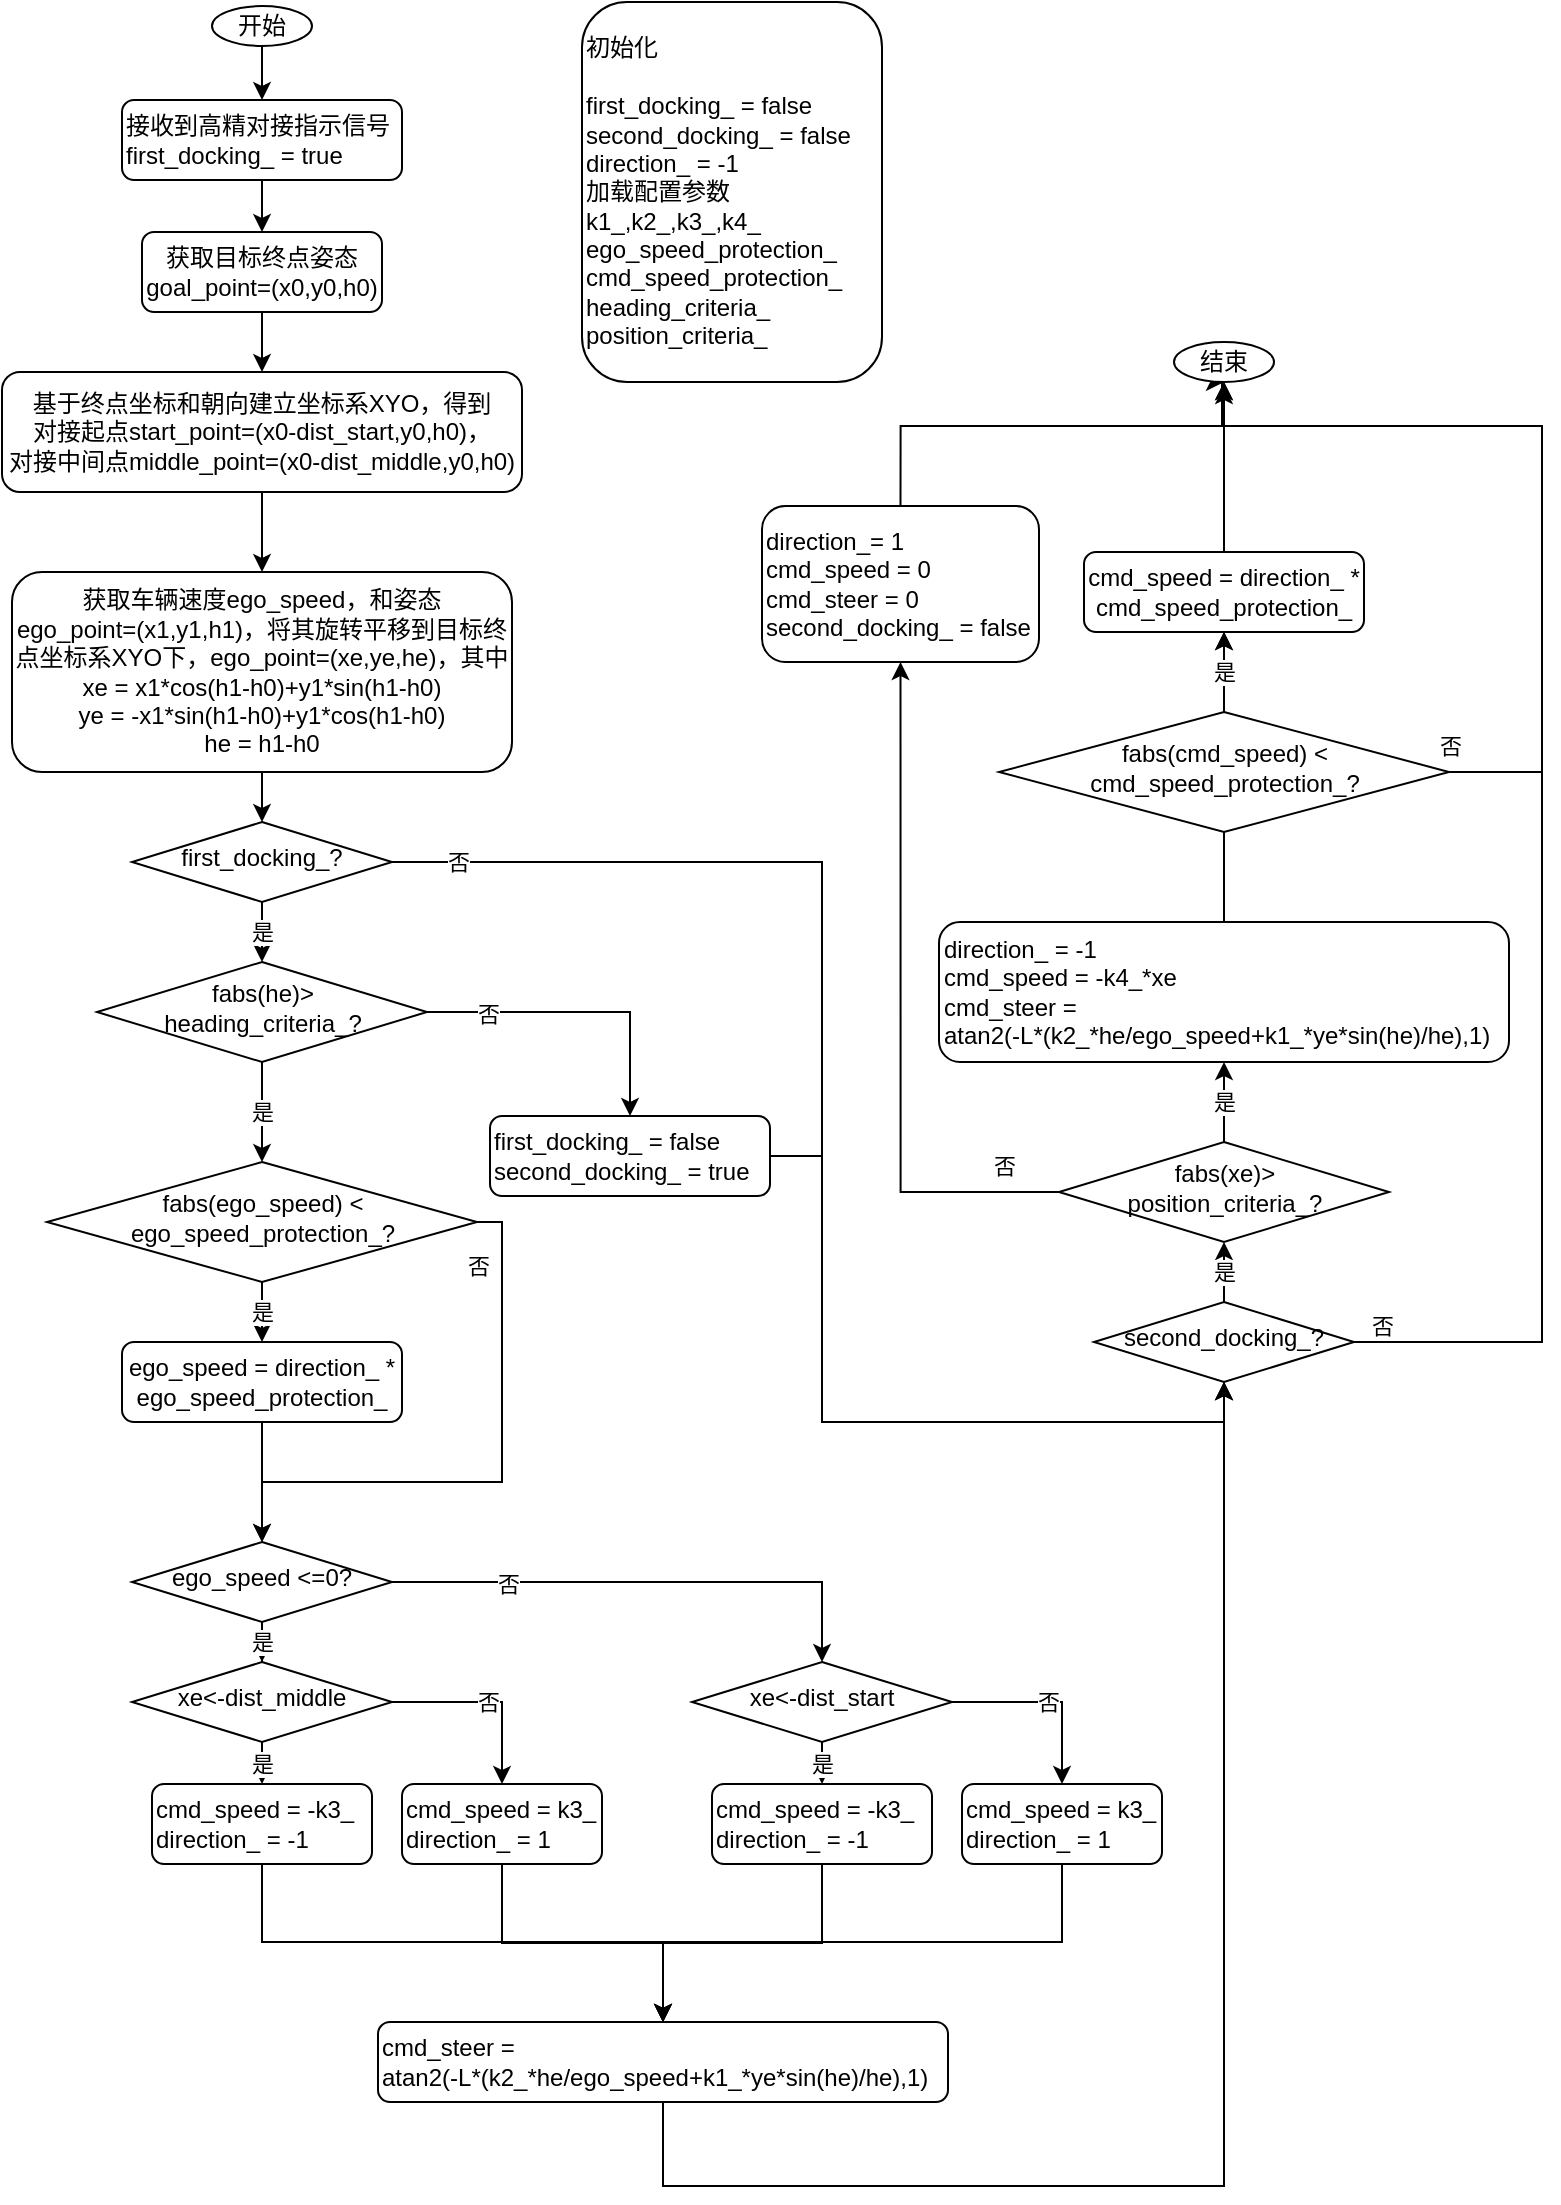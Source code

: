 <mxfile version="20.2.0" type="github">
  <diagram id="C5RBs43oDa-KdzZeNtuy" name="Page-1">
    <mxGraphModel dx="1514" dy="859" grid="1" gridSize="10" guides="1" tooltips="1" connect="1" arrows="1" fold="1" page="1" pageScale="1" pageWidth="827" pageHeight="1169" math="0" shadow="0">
      <root>
        <mxCell id="WIyWlLk6GJQsqaUBKTNV-0" />
        <mxCell id="WIyWlLk6GJQsqaUBKTNV-1" parent="WIyWlLk6GJQsqaUBKTNV-0" />
        <mxCell id="S02CySSfXvLz46jKatXd-33" style="edgeStyle=orthogonalEdgeStyle;rounded=0;orthogonalLoop=1;jettySize=auto;html=1;exitX=0.5;exitY=1;exitDx=0;exitDy=0;" edge="1" parent="WIyWlLk6GJQsqaUBKTNV-1" source="WIyWlLk6GJQsqaUBKTNV-3" target="WIyWlLk6GJQsqaUBKTNV-7">
          <mxGeometry relative="1" as="geometry" />
        </mxCell>
        <mxCell id="WIyWlLk6GJQsqaUBKTNV-3" value="获取目标终点姿态goal_point=(x0,y0,h0)" style="rounded=1;whiteSpace=wrap;html=1;fontSize=12;glass=0;strokeWidth=1;shadow=0;" parent="WIyWlLk6GJQsqaUBKTNV-1" vertex="1">
          <mxGeometry x="100" y="143" width="120" height="40" as="geometry" />
        </mxCell>
        <mxCell id="S02CySSfXvLz46jKatXd-34" style="edgeStyle=orthogonalEdgeStyle;rounded=0;orthogonalLoop=1;jettySize=auto;html=1;" edge="1" parent="WIyWlLk6GJQsqaUBKTNV-1" source="WIyWlLk6GJQsqaUBKTNV-7" target="S02CySSfXvLz46jKatXd-3">
          <mxGeometry relative="1" as="geometry" />
        </mxCell>
        <mxCell id="WIyWlLk6GJQsqaUBKTNV-7" value="基于终点坐标和朝向建立坐标系XYO，得到&lt;br&gt;对接起点start_point=(x0-dist_start,y0,h0)，&lt;br&gt;对接中间点middle_point=(x0-dist_middle,y0,h0)" style="rounded=1;whiteSpace=wrap;html=1;fontSize=12;glass=0;strokeWidth=1;shadow=0;" parent="WIyWlLk6GJQsqaUBKTNV-1" vertex="1">
          <mxGeometry x="30" y="213" width="260" height="60" as="geometry" />
        </mxCell>
        <mxCell id="S02CySSfXvLz46jKatXd-36" value="是" style="edgeStyle=orthogonalEdgeStyle;rounded=0;orthogonalLoop=1;jettySize=auto;html=1;entryX=0.5;entryY=0;entryDx=0;entryDy=0;" edge="1" parent="WIyWlLk6GJQsqaUBKTNV-1" source="S02CySSfXvLz46jKatXd-0" target="S02CySSfXvLz46jKatXd-5">
          <mxGeometry relative="1" as="geometry" />
        </mxCell>
        <mxCell id="S02CySSfXvLz46jKatXd-76" style="edgeStyle=orthogonalEdgeStyle;rounded=0;orthogonalLoop=1;jettySize=auto;html=1;exitX=1;exitY=0.5;exitDx=0;exitDy=0;entryX=0.5;entryY=1;entryDx=0;entryDy=0;" edge="1" parent="WIyWlLk6GJQsqaUBKTNV-1" source="S02CySSfXvLz46jKatXd-0" target="S02CySSfXvLz46jKatXd-22">
          <mxGeometry relative="1" as="geometry">
            <Array as="points">
              <mxPoint x="440" y="458" />
              <mxPoint x="440" y="738" />
              <mxPoint x="641" y="738" />
            </Array>
          </mxGeometry>
        </mxCell>
        <mxCell id="S02CySSfXvLz46jKatXd-81" value="否" style="edgeLabel;html=1;align=center;verticalAlign=middle;resizable=0;points=[];" vertex="1" connectable="0" parent="S02CySSfXvLz46jKatXd-76">
          <mxGeometry x="-0.908" relative="1" as="geometry">
            <mxPoint as="offset" />
          </mxGeometry>
        </mxCell>
        <mxCell id="S02CySSfXvLz46jKatXd-0" value="first_docking_?" style="rhombus;whiteSpace=wrap;html=1;shadow=0;fontFamily=Helvetica;fontSize=12;align=center;strokeWidth=1;spacing=6;spacingTop=-4;" vertex="1" parent="WIyWlLk6GJQsqaUBKTNV-1">
          <mxGeometry x="95" y="438" width="130" height="40" as="geometry" />
        </mxCell>
        <mxCell id="S02CySSfXvLz46jKatXd-90" style="edgeStyle=orthogonalEdgeStyle;rounded=0;orthogonalLoop=1;jettySize=auto;html=1;entryX=0.5;entryY=0;entryDx=0;entryDy=0;" edge="1" parent="WIyWlLk6GJQsqaUBKTNV-1" source="S02CySSfXvLz46jKatXd-1" target="S02CySSfXvLz46jKatXd-88">
          <mxGeometry relative="1" as="geometry" />
        </mxCell>
        <mxCell id="S02CySSfXvLz46jKatXd-1" value="开始" style="ellipse;whiteSpace=wrap;html=1;" vertex="1" parent="WIyWlLk6GJQsqaUBKTNV-1">
          <mxGeometry x="135" y="30" width="50" height="20" as="geometry" />
        </mxCell>
        <mxCell id="S02CySSfXvLz46jKatXd-35" style="edgeStyle=orthogonalEdgeStyle;rounded=0;orthogonalLoop=1;jettySize=auto;html=1;" edge="1" parent="WIyWlLk6GJQsqaUBKTNV-1" source="S02CySSfXvLz46jKatXd-3" target="S02CySSfXvLz46jKatXd-0">
          <mxGeometry relative="1" as="geometry" />
        </mxCell>
        <mxCell id="S02CySSfXvLz46jKatXd-3" value="获取车辆速度ego_speed，和姿态&lt;br&gt;ego_point=(x1,y1,h1)，将其旋转平移到目标终点坐标系XYO下，ego_point=(xe,ye,he)，其中&lt;br&gt;xe = x1*cos(h1-h0)+y1*sin(h1-h0)&lt;br&gt;ye = -x1*sin(h1-h0)+y1*cos(h1-h0)&lt;br&gt;he = h1-h0" style="rounded=1;whiteSpace=wrap;html=1;fontSize=12;glass=0;strokeWidth=1;shadow=0;" vertex="1" parent="WIyWlLk6GJQsqaUBKTNV-1">
          <mxGeometry x="35" y="313" width="250" height="100" as="geometry" />
        </mxCell>
        <mxCell id="S02CySSfXvLz46jKatXd-37" value="是" style="edgeStyle=orthogonalEdgeStyle;rounded=0;orthogonalLoop=1;jettySize=auto;html=1;" edge="1" parent="WIyWlLk6GJQsqaUBKTNV-1" source="S02CySSfXvLz46jKatXd-5" target="S02CySSfXvLz46jKatXd-17">
          <mxGeometry relative="1" as="geometry" />
        </mxCell>
        <mxCell id="S02CySSfXvLz46jKatXd-55" style="edgeStyle=orthogonalEdgeStyle;rounded=0;orthogonalLoop=1;jettySize=auto;html=1;exitX=1;exitY=0.5;exitDx=0;exitDy=0;" edge="1" parent="WIyWlLk6GJQsqaUBKTNV-1" source="S02CySSfXvLz46jKatXd-5" target="S02CySSfXvLz46jKatXd-21">
          <mxGeometry relative="1" as="geometry" />
        </mxCell>
        <mxCell id="S02CySSfXvLz46jKatXd-82" value="否" style="edgeLabel;html=1;align=center;verticalAlign=middle;resizable=0;points=[];" vertex="1" connectable="0" parent="S02CySSfXvLz46jKatXd-55">
          <mxGeometry x="-0.603" y="-1" relative="1" as="geometry">
            <mxPoint as="offset" />
          </mxGeometry>
        </mxCell>
        <mxCell id="S02CySSfXvLz46jKatXd-5" value="fabs(he)&amp;gt;&lt;br&gt;heading_criteria_?" style="rhombus;whiteSpace=wrap;html=1;shadow=0;fontFamily=Helvetica;fontSize=12;align=center;strokeWidth=1;spacing=6;spacingTop=-4;" vertex="1" parent="WIyWlLk6GJQsqaUBKTNV-1">
          <mxGeometry x="77.5" y="508" width="165" height="50" as="geometry" />
        </mxCell>
        <mxCell id="S02CySSfXvLz46jKatXd-40" value="是" style="edgeStyle=orthogonalEdgeStyle;rounded=0;orthogonalLoop=1;jettySize=auto;html=1;" edge="1" parent="WIyWlLk6GJQsqaUBKTNV-1" source="S02CySSfXvLz46jKatXd-6" target="S02CySSfXvLz46jKatXd-7">
          <mxGeometry relative="1" as="geometry" />
        </mxCell>
        <mxCell id="S02CySSfXvLz46jKatXd-44" style="edgeStyle=orthogonalEdgeStyle;rounded=0;orthogonalLoop=1;jettySize=auto;html=1;exitX=1;exitY=0.5;exitDx=0;exitDy=0;" edge="1" parent="WIyWlLk6GJQsqaUBKTNV-1" source="S02CySSfXvLz46jKatXd-6" target="S02CySSfXvLz46jKatXd-10">
          <mxGeometry relative="1" as="geometry" />
        </mxCell>
        <mxCell id="S02CySSfXvLz46jKatXd-84" value="否" style="edgeLabel;html=1;align=center;verticalAlign=middle;resizable=0;points=[];" vertex="1" connectable="0" parent="S02CySSfXvLz46jKatXd-44">
          <mxGeometry x="-0.548" y="-1" relative="1" as="geometry">
            <mxPoint as="offset" />
          </mxGeometry>
        </mxCell>
        <mxCell id="S02CySSfXvLz46jKatXd-6" value="ego_speed &amp;lt;=0?" style="rhombus;whiteSpace=wrap;html=1;shadow=0;fontFamily=Helvetica;fontSize=12;align=center;strokeWidth=1;spacing=6;spacingTop=-4;" vertex="1" parent="WIyWlLk6GJQsqaUBKTNV-1">
          <mxGeometry x="95" y="798" width="130" height="40" as="geometry" />
        </mxCell>
        <mxCell id="S02CySSfXvLz46jKatXd-41" value="是" style="edgeStyle=orthogonalEdgeStyle;rounded=0;orthogonalLoop=1;jettySize=auto;html=1;exitX=0.5;exitY=1;exitDx=0;exitDy=0;entryX=0.5;entryY=0;entryDx=0;entryDy=0;" edge="1" parent="WIyWlLk6GJQsqaUBKTNV-1" source="S02CySSfXvLz46jKatXd-7" target="S02CySSfXvLz46jKatXd-8">
          <mxGeometry relative="1" as="geometry" />
        </mxCell>
        <mxCell id="S02CySSfXvLz46jKatXd-43" value="否" style="edgeStyle=orthogonalEdgeStyle;rounded=0;orthogonalLoop=1;jettySize=auto;html=1;exitX=1;exitY=0.5;exitDx=0;exitDy=0;entryX=0.5;entryY=0;entryDx=0;entryDy=0;" edge="1" parent="WIyWlLk6GJQsqaUBKTNV-1" source="S02CySSfXvLz46jKatXd-7" target="S02CySSfXvLz46jKatXd-14">
          <mxGeometry relative="1" as="geometry" />
        </mxCell>
        <mxCell id="S02CySSfXvLz46jKatXd-7" value="xe&amp;lt;-dist_middle" style="rhombus;whiteSpace=wrap;html=1;shadow=0;fontFamily=Helvetica;fontSize=12;align=center;strokeWidth=1;spacing=6;spacingTop=-4;" vertex="1" parent="WIyWlLk6GJQsqaUBKTNV-1">
          <mxGeometry x="95" y="858" width="130" height="40" as="geometry" />
        </mxCell>
        <mxCell id="S02CySSfXvLz46jKatXd-54" style="edgeStyle=orthogonalEdgeStyle;rounded=0;orthogonalLoop=1;jettySize=auto;html=1;entryX=0.5;entryY=0;entryDx=0;entryDy=0;" edge="1" parent="WIyWlLk6GJQsqaUBKTNV-1" source="S02CySSfXvLz46jKatXd-8" target="S02CySSfXvLz46jKatXd-13">
          <mxGeometry relative="1" as="geometry">
            <Array as="points">
              <mxPoint x="160" y="998" />
              <mxPoint x="361" y="998" />
            </Array>
          </mxGeometry>
        </mxCell>
        <mxCell id="S02CySSfXvLz46jKatXd-8" value="cmd_speed = -k3_&lt;br&gt;direction_ = -1" style="rounded=1;whiteSpace=wrap;html=1;fontSize=12;glass=0;strokeWidth=1;shadow=0;align=left;" vertex="1" parent="WIyWlLk6GJQsqaUBKTNV-1">
          <mxGeometry x="105" y="919" width="110" height="40" as="geometry" />
        </mxCell>
        <mxCell id="S02CySSfXvLz46jKatXd-45" value="是" style="edgeStyle=orthogonalEdgeStyle;rounded=0;orthogonalLoop=1;jettySize=auto;html=1;exitX=0.5;exitY=1;exitDx=0;exitDy=0;" edge="1" parent="WIyWlLk6GJQsqaUBKTNV-1" source="S02CySSfXvLz46jKatXd-10" target="S02CySSfXvLz46jKatXd-19">
          <mxGeometry relative="1" as="geometry" />
        </mxCell>
        <mxCell id="S02CySSfXvLz46jKatXd-46" value="否" style="edgeStyle=orthogonalEdgeStyle;rounded=0;orthogonalLoop=1;jettySize=auto;html=1;entryX=0.5;entryY=0;entryDx=0;entryDy=0;" edge="1" parent="WIyWlLk6GJQsqaUBKTNV-1" source="S02CySSfXvLz46jKatXd-10" target="S02CySSfXvLz46jKatXd-20">
          <mxGeometry relative="1" as="geometry" />
        </mxCell>
        <mxCell id="S02CySSfXvLz46jKatXd-10" value="xe&amp;lt;-dist_start" style="rhombus;whiteSpace=wrap;html=1;shadow=0;fontFamily=Helvetica;fontSize=12;align=center;strokeWidth=1;spacing=6;spacingTop=-4;" vertex="1" parent="WIyWlLk6GJQsqaUBKTNV-1">
          <mxGeometry x="375" y="858" width="130" height="40" as="geometry" />
        </mxCell>
        <mxCell id="S02CySSfXvLz46jKatXd-64" style="edgeStyle=orthogonalEdgeStyle;rounded=0;orthogonalLoop=1;jettySize=auto;html=1;entryX=0.5;entryY=1;entryDx=0;entryDy=0;exitX=0.5;exitY=1;exitDx=0;exitDy=0;" edge="1" parent="WIyWlLk6GJQsqaUBKTNV-1" source="S02CySSfXvLz46jKatXd-13" target="S02CySSfXvLz46jKatXd-22">
          <mxGeometry relative="1" as="geometry">
            <Array as="points">
              <mxPoint x="361" y="1120" />
              <mxPoint x="641" y="1120" />
            </Array>
          </mxGeometry>
        </mxCell>
        <mxCell id="S02CySSfXvLz46jKatXd-13" value="cmd_steer = &lt;br&gt;atan2(-L*(k2_*he/ego_speed+k1_*ye*sin(he)/he),1)" style="rounded=1;whiteSpace=wrap;html=1;fontSize=12;glass=0;strokeWidth=1;shadow=0;align=left;" vertex="1" parent="WIyWlLk6GJQsqaUBKTNV-1">
          <mxGeometry x="218" y="1038" width="285" height="40" as="geometry" />
        </mxCell>
        <mxCell id="S02CySSfXvLz46jKatXd-51" style="edgeStyle=orthogonalEdgeStyle;rounded=0;orthogonalLoop=1;jettySize=auto;html=1;" edge="1" parent="WIyWlLk6GJQsqaUBKTNV-1" source="S02CySSfXvLz46jKatXd-14" target="S02CySSfXvLz46jKatXd-13">
          <mxGeometry relative="1" as="geometry" />
        </mxCell>
        <mxCell id="S02CySSfXvLz46jKatXd-14" value="cmd_speed = k3_&lt;br&gt;direction_ = 1" style="rounded=1;whiteSpace=wrap;html=1;fontSize=12;glass=0;strokeWidth=1;shadow=0;align=left;" vertex="1" parent="WIyWlLk6GJQsqaUBKTNV-1">
          <mxGeometry x="230" y="919" width="100" height="40" as="geometry" />
        </mxCell>
        <mxCell id="S02CySSfXvLz46jKatXd-38" value="是" style="edgeStyle=orthogonalEdgeStyle;rounded=0;orthogonalLoop=1;jettySize=auto;html=1;entryX=0.5;entryY=0;entryDx=0;entryDy=0;" edge="1" parent="WIyWlLk6GJQsqaUBKTNV-1" source="S02CySSfXvLz46jKatXd-17" target="S02CySSfXvLz46jKatXd-18">
          <mxGeometry relative="1" as="geometry" />
        </mxCell>
        <mxCell id="S02CySSfXvLz46jKatXd-56" style="edgeStyle=orthogonalEdgeStyle;rounded=0;orthogonalLoop=1;jettySize=auto;html=1;exitX=1;exitY=0.5;exitDx=0;exitDy=0;" edge="1" parent="WIyWlLk6GJQsqaUBKTNV-1" source="S02CySSfXvLz46jKatXd-17">
          <mxGeometry relative="1" as="geometry">
            <mxPoint x="160" y="798" as="targetPoint" />
            <Array as="points">
              <mxPoint x="280" y="638" />
              <mxPoint x="280" y="768" />
              <mxPoint x="160" y="768" />
            </Array>
          </mxGeometry>
        </mxCell>
        <mxCell id="S02CySSfXvLz46jKatXd-83" value="否" style="edgeLabel;html=1;align=center;verticalAlign=middle;resizable=0;points=[];" vertex="1" connectable="0" parent="S02CySSfXvLz46jKatXd-56">
          <mxGeometry x="-0.704" y="3" relative="1" as="geometry">
            <mxPoint x="-15" y="-9" as="offset" />
          </mxGeometry>
        </mxCell>
        <mxCell id="S02CySSfXvLz46jKatXd-17" value="fabs(ego_speed) &amp;lt; ego_speed_protection_?" style="rhombus;whiteSpace=wrap;html=1;shadow=0;fontFamily=Helvetica;fontSize=12;align=center;strokeWidth=1;spacing=6;spacingTop=-4;" vertex="1" parent="WIyWlLk6GJQsqaUBKTNV-1">
          <mxGeometry x="52.5" y="608" width="215" height="60" as="geometry" />
        </mxCell>
        <mxCell id="S02CySSfXvLz46jKatXd-39" style="edgeStyle=orthogonalEdgeStyle;rounded=0;orthogonalLoop=1;jettySize=auto;html=1;" edge="1" parent="WIyWlLk6GJQsqaUBKTNV-1" source="S02CySSfXvLz46jKatXd-18" target="S02CySSfXvLz46jKatXd-6">
          <mxGeometry relative="1" as="geometry" />
        </mxCell>
        <mxCell id="S02CySSfXvLz46jKatXd-18" value="ego_speed = direction_ * ego_speed_protection_" style="rounded=1;whiteSpace=wrap;html=1;fontSize=12;glass=0;strokeWidth=1;shadow=0;" vertex="1" parent="WIyWlLk6GJQsqaUBKTNV-1">
          <mxGeometry x="90" y="698" width="140" height="40" as="geometry" />
        </mxCell>
        <mxCell id="S02CySSfXvLz46jKatXd-52" style="edgeStyle=orthogonalEdgeStyle;rounded=0;orthogonalLoop=1;jettySize=auto;html=1;" edge="1" parent="WIyWlLk6GJQsqaUBKTNV-1" source="S02CySSfXvLz46jKatXd-19" target="S02CySSfXvLz46jKatXd-13">
          <mxGeometry relative="1" as="geometry" />
        </mxCell>
        <mxCell id="S02CySSfXvLz46jKatXd-19" value="cmd_speed = -k3_&lt;br&gt;direction_ = -1" style="rounded=1;whiteSpace=wrap;html=1;fontSize=12;glass=0;strokeWidth=1;shadow=0;align=left;" vertex="1" parent="WIyWlLk6GJQsqaUBKTNV-1">
          <mxGeometry x="385" y="919" width="110" height="40" as="geometry" />
        </mxCell>
        <mxCell id="S02CySSfXvLz46jKatXd-53" style="edgeStyle=orthogonalEdgeStyle;rounded=0;orthogonalLoop=1;jettySize=auto;html=1;entryX=0.5;entryY=0;entryDx=0;entryDy=0;" edge="1" parent="WIyWlLk6GJQsqaUBKTNV-1" source="S02CySSfXvLz46jKatXd-20" target="S02CySSfXvLz46jKatXd-13">
          <mxGeometry relative="1" as="geometry">
            <mxPoint x="440" y="1008" as="targetPoint" />
            <Array as="points">
              <mxPoint x="560" y="998" />
              <mxPoint x="361" y="998" />
            </Array>
          </mxGeometry>
        </mxCell>
        <mxCell id="S02CySSfXvLz46jKatXd-20" value="cmd_speed = k3_&lt;br&gt;direction_ = 1" style="rounded=1;whiteSpace=wrap;html=1;fontSize=12;glass=0;strokeWidth=1;shadow=0;align=left;" vertex="1" parent="WIyWlLk6GJQsqaUBKTNV-1">
          <mxGeometry x="510" y="919" width="100" height="40" as="geometry" />
        </mxCell>
        <mxCell id="S02CySSfXvLz46jKatXd-75" style="edgeStyle=orthogonalEdgeStyle;rounded=0;orthogonalLoop=1;jettySize=auto;html=1;entryX=0.5;entryY=1;entryDx=0;entryDy=0;exitX=1;exitY=0.5;exitDx=0;exitDy=0;" edge="1" parent="WIyWlLk6GJQsqaUBKTNV-1" source="S02CySSfXvLz46jKatXd-21" target="S02CySSfXvLz46jKatXd-22">
          <mxGeometry relative="1" as="geometry">
            <Array as="points">
              <mxPoint x="440" y="605" />
              <mxPoint x="440" y="738" />
              <mxPoint x="641" y="738" />
            </Array>
          </mxGeometry>
        </mxCell>
        <mxCell id="S02CySSfXvLz46jKatXd-21" value="first_docking_ = false&lt;br&gt;second_docking_ = true" style="rounded=1;whiteSpace=wrap;html=1;fontSize=12;glass=0;strokeWidth=1;shadow=0;align=left;" vertex="1" parent="WIyWlLk6GJQsqaUBKTNV-1">
          <mxGeometry x="274" y="585" width="140" height="40" as="geometry" />
        </mxCell>
        <mxCell id="S02CySSfXvLz46jKatXd-67" value="是" style="edgeStyle=orthogonalEdgeStyle;rounded=0;orthogonalLoop=1;jettySize=auto;html=1;exitX=0.5;exitY=0;exitDx=0;exitDy=0;" edge="1" parent="WIyWlLk6GJQsqaUBKTNV-1" source="S02CySSfXvLz46jKatXd-22" target="S02CySSfXvLz46jKatXd-23">
          <mxGeometry relative="1" as="geometry" />
        </mxCell>
        <mxCell id="S02CySSfXvLz46jKatXd-79" value="否" style="edgeStyle=orthogonalEdgeStyle;rounded=0;orthogonalLoop=1;jettySize=auto;html=1;exitX=1;exitY=0.5;exitDx=0;exitDy=0;entryX=0.5;entryY=1;entryDx=0;entryDy=0;" edge="1" parent="WIyWlLk6GJQsqaUBKTNV-1" source="S02CySSfXvLz46jKatXd-22" target="S02CySSfXvLz46jKatXd-71">
          <mxGeometry x="-0.962" y="8" relative="1" as="geometry">
            <Array as="points">
              <mxPoint x="800" y="698" />
              <mxPoint x="800" y="240" />
              <mxPoint x="640" y="240" />
            </Array>
            <mxPoint as="offset" />
          </mxGeometry>
        </mxCell>
        <mxCell id="S02CySSfXvLz46jKatXd-22" value="second_docking_?" style="rhombus;whiteSpace=wrap;html=1;shadow=0;fontFamily=Helvetica;fontSize=12;align=center;strokeWidth=1;spacing=6;spacingTop=-4;" vertex="1" parent="WIyWlLk6GJQsqaUBKTNV-1">
          <mxGeometry x="576" y="678" width="130" height="40" as="geometry" />
        </mxCell>
        <mxCell id="S02CySSfXvLz46jKatXd-68" value="是" style="edgeStyle=orthogonalEdgeStyle;rounded=0;orthogonalLoop=1;jettySize=auto;html=1;exitX=0.5;exitY=0;exitDx=0;exitDy=0;" edge="1" parent="WIyWlLk6GJQsqaUBKTNV-1" source="S02CySSfXvLz46jKatXd-23" target="S02CySSfXvLz46jKatXd-25">
          <mxGeometry relative="1" as="geometry" />
        </mxCell>
        <mxCell id="S02CySSfXvLz46jKatXd-74" value="否" style="edgeStyle=orthogonalEdgeStyle;rounded=0;orthogonalLoop=1;jettySize=auto;html=1;exitX=0;exitY=0.5;exitDx=0;exitDy=0;entryX=0.5;entryY=1;entryDx=0;entryDy=0;" edge="1" parent="WIyWlLk6GJQsqaUBKTNV-1" source="S02CySSfXvLz46jKatXd-23" target="S02CySSfXvLz46jKatXd-73">
          <mxGeometry x="-0.837" y="-13" relative="1" as="geometry">
            <mxPoint x="477.47" y="430" as="targetPoint" />
            <mxPoint as="offset" />
          </mxGeometry>
        </mxCell>
        <mxCell id="S02CySSfXvLz46jKatXd-23" value="fabs(xe)&amp;gt;&lt;br&gt;position_criteria_?" style="rhombus;whiteSpace=wrap;html=1;shadow=0;fontFamily=Helvetica;fontSize=12;align=center;strokeWidth=1;spacing=6;spacingTop=-4;" vertex="1" parent="WIyWlLk6GJQsqaUBKTNV-1">
          <mxGeometry x="558.5" y="598" width="165" height="50" as="geometry" />
        </mxCell>
        <mxCell id="S02CySSfXvLz46jKatXd-69" style="edgeStyle=orthogonalEdgeStyle;rounded=0;orthogonalLoop=1;jettySize=auto;html=1;exitX=0.5;exitY=0;exitDx=0;exitDy=0;" edge="1" parent="WIyWlLk6GJQsqaUBKTNV-1" source="S02CySSfXvLz46jKatXd-25" target="S02CySSfXvLz46jKatXd-28">
          <mxGeometry relative="1" as="geometry" />
        </mxCell>
        <mxCell id="S02CySSfXvLz46jKatXd-25" value="direction_ = -1&lt;br&gt;cmd_speed = -k4_*xe&lt;br&gt;cmd_steer = &lt;br&gt;atan2(-L*(k2_*he/ego_speed+k1_*ye*sin(he)/he),1)" style="rounded=1;whiteSpace=wrap;html=1;fontSize=12;glass=0;strokeWidth=1;shadow=0;align=left;" vertex="1" parent="WIyWlLk6GJQsqaUBKTNV-1">
          <mxGeometry x="498.5" y="488" width="285" height="70" as="geometry" />
        </mxCell>
        <mxCell id="S02CySSfXvLz46jKatXd-86" value="否" style="edgeStyle=orthogonalEdgeStyle;rounded=0;orthogonalLoop=1;jettySize=auto;html=1;exitX=1;exitY=0.5;exitDx=0;exitDy=0;entryX=0.5;entryY=1;entryDx=0;entryDy=0;" edge="1" parent="WIyWlLk6GJQsqaUBKTNV-1" source="S02CySSfXvLz46jKatXd-27" target="S02CySSfXvLz46jKatXd-71">
          <mxGeometry x="-1" y="13" relative="1" as="geometry">
            <Array as="points">
              <mxPoint x="800" y="413" />
              <mxPoint x="800" y="240" />
              <mxPoint x="641" y="240" />
            </Array>
            <mxPoint as="offset" />
          </mxGeometry>
        </mxCell>
        <mxCell id="S02CySSfXvLz46jKatXd-87" value="是" style="edgeStyle=orthogonalEdgeStyle;rounded=0;orthogonalLoop=1;jettySize=auto;html=1;" edge="1" parent="WIyWlLk6GJQsqaUBKTNV-1" source="S02CySSfXvLz46jKatXd-27" target="S02CySSfXvLz46jKatXd-28">
          <mxGeometry relative="1" as="geometry" />
        </mxCell>
        <mxCell id="S02CySSfXvLz46jKatXd-27" value="fabs(cmd_speed) &amp;lt; cmd_speed_protection_?" style="rhombus;whiteSpace=wrap;html=1;shadow=0;fontFamily=Helvetica;fontSize=12;align=center;strokeWidth=1;spacing=6;spacingTop=-4;" vertex="1" parent="WIyWlLk6GJQsqaUBKTNV-1">
          <mxGeometry x="528.5" y="383" width="225" height="60" as="geometry" />
        </mxCell>
        <mxCell id="S02CySSfXvLz46jKatXd-85" style="edgeStyle=orthogonalEdgeStyle;rounded=0;orthogonalLoop=1;jettySize=auto;html=1;" edge="1" parent="WIyWlLk6GJQsqaUBKTNV-1" source="S02CySSfXvLz46jKatXd-28">
          <mxGeometry relative="1" as="geometry">
            <mxPoint x="641" y="220" as="targetPoint" />
          </mxGeometry>
        </mxCell>
        <mxCell id="S02CySSfXvLz46jKatXd-28" value="cmd_speed = direction_ * cmd_speed_protection_" style="rounded=1;whiteSpace=wrap;html=1;fontSize=12;glass=0;strokeWidth=1;shadow=0;" vertex="1" parent="WIyWlLk6GJQsqaUBKTNV-1">
          <mxGeometry x="571" y="303" width="140" height="40" as="geometry" />
        </mxCell>
        <mxCell id="S02CySSfXvLz46jKatXd-47" style="edgeStyle=orthogonalEdgeStyle;rounded=0;orthogonalLoop=1;jettySize=auto;html=1;exitX=0.5;exitY=1;exitDx=0;exitDy=0;" edge="1" parent="WIyWlLk6GJQsqaUBKTNV-1">
          <mxGeometry relative="1" as="geometry">
            <mxPoint x="284" y="959" as="sourcePoint" />
            <mxPoint x="284" y="959" as="targetPoint" />
          </mxGeometry>
        </mxCell>
        <mxCell id="S02CySSfXvLz46jKatXd-62" value="初始化&lt;br&gt;&lt;br&gt;first_docking_ = false&lt;br&gt;second_docking_ = false&lt;br&gt;direction_ = -1&lt;br&gt;加载配置参数&lt;br&gt;k1_,k2_,k3_,k4_&lt;br&gt;ego_speed_protection_&lt;br&gt;cmd_speed_protection_&lt;br&gt;heading_criteria_&lt;br&gt;position_criteria_" style="rounded=1;whiteSpace=wrap;html=1;fontSize=12;glass=0;strokeWidth=1;shadow=0;align=left;" vertex="1" parent="WIyWlLk6GJQsqaUBKTNV-1">
          <mxGeometry x="320" y="28" width="150" height="190" as="geometry" />
        </mxCell>
        <mxCell id="S02CySSfXvLz46jKatXd-71" value="结束" style="ellipse;whiteSpace=wrap;html=1;" vertex="1" parent="WIyWlLk6GJQsqaUBKTNV-1">
          <mxGeometry x="616" y="198" width="50" height="20" as="geometry" />
        </mxCell>
        <mxCell id="S02CySSfXvLz46jKatXd-80" style="edgeStyle=orthogonalEdgeStyle;rounded=0;orthogonalLoop=1;jettySize=auto;html=1;entryX=0.5;entryY=1;entryDx=0;entryDy=0;exitX=0.5;exitY=0;exitDx=0;exitDy=0;" edge="1" parent="WIyWlLk6GJQsqaUBKTNV-1" source="S02CySSfXvLz46jKatXd-73" target="S02CySSfXvLz46jKatXd-71">
          <mxGeometry relative="1" as="geometry">
            <Array as="points">
              <mxPoint x="479" y="240" />
              <mxPoint x="641" y="240" />
            </Array>
          </mxGeometry>
        </mxCell>
        <mxCell id="S02CySSfXvLz46jKatXd-73" value="direction_= 1&lt;br&gt;cmd_speed = 0&lt;br&gt;cmd_steer = 0&lt;br&gt;second_docking_ = false" style="rounded=1;whiteSpace=wrap;html=1;fontSize=12;glass=0;strokeWidth=1;shadow=0;align=left;" vertex="1" parent="WIyWlLk6GJQsqaUBKTNV-1">
          <mxGeometry x="410" y="280" width="138.5" height="78" as="geometry" />
        </mxCell>
        <mxCell id="S02CySSfXvLz46jKatXd-89" style="edgeStyle=orthogonalEdgeStyle;rounded=0;orthogonalLoop=1;jettySize=auto;html=1;" edge="1" parent="WIyWlLk6GJQsqaUBKTNV-1" source="S02CySSfXvLz46jKatXd-88" target="WIyWlLk6GJQsqaUBKTNV-3">
          <mxGeometry relative="1" as="geometry">
            <mxPoint x="160" y="140" as="targetPoint" />
          </mxGeometry>
        </mxCell>
        <mxCell id="S02CySSfXvLz46jKatXd-88" value="接收到高精对接指示信号&lt;br&gt;first_docking_ = true" style="rounded=1;whiteSpace=wrap;html=1;fontSize=12;glass=0;strokeWidth=1;shadow=0;align=left;" vertex="1" parent="WIyWlLk6GJQsqaUBKTNV-1">
          <mxGeometry x="90" y="77" width="140" height="40" as="geometry" />
        </mxCell>
      </root>
    </mxGraphModel>
  </diagram>
</mxfile>
